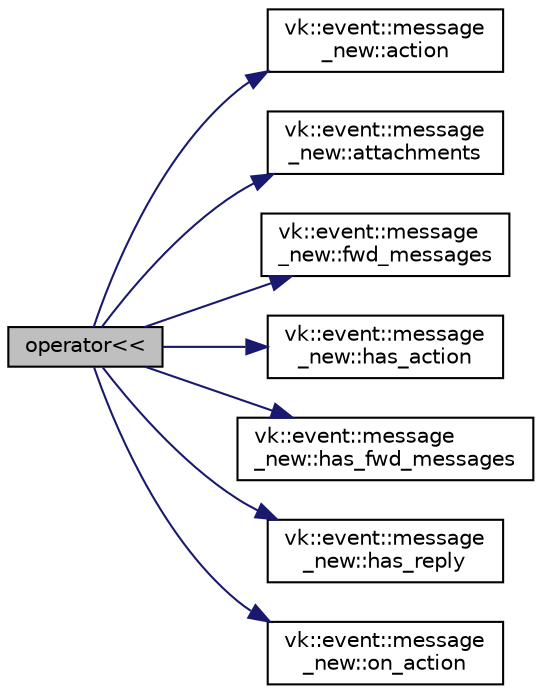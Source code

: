 digraph "operator&lt;&lt;"
{
 // LATEX_PDF_SIZE
  edge [fontname="Helvetica",fontsize="10",labelfontname="Helvetica",labelfontsize="10"];
  node [fontname="Helvetica",fontsize="10",shape=record];
  rankdir="LR";
  Node1 [label="operator\<\<",height=0.2,width=0.4,color="black", fillcolor="grey75", style="filled", fontcolor="black",tooltip=" "];
  Node1 -> Node2 [color="midnightblue",fontsize="10",style="solid",fontname="Helvetica"];
  Node2 [label="vk::event::message\l_new::action",height=0.2,width=0.4,color="black", fillcolor="white", style="filled",URL="$classvk_1_1event_1_1message__new.html#a45362e76164274b8eac73c649416fde1",tooltip="Try get action."];
  Node1 -> Node3 [color="midnightblue",fontsize="10",style="solid",fontname="Helvetica"];
  Node3 [label="vk::event::message\l_new::attachments",height=0.2,width=0.4,color="black", fillcolor="white", style="filled",URL="$classvk_1_1event_1_1message__new.html#aecbaf001c49386810a482d2b6345cc08",tooltip="Get attachments vector."];
  Node1 -> Node4 [color="midnightblue",fontsize="10",style="solid",fontname="Helvetica"];
  Node4 [label="vk::event::message\l_new::fwd_messages",height=0.2,width=0.4,color="black", fillcolor="white", style="filled",URL="$classvk_1_1event_1_1message__new.html#ac5da90e401ae4f946a867d9dc795e035",tooltip="Try get reply."];
  Node1 -> Node5 [color="midnightblue",fontsize="10",style="solid",fontname="Helvetica"];
  Node5 [label="vk::event::message\l_new::has_action",height=0.2,width=0.4,color="black", fillcolor="white", style="filled",URL="$classvk_1_1event_1_1message__new.html#a1b5c2d16241faa474a1d5c1aa66cadf4",tooltip="Check, if object has actions."];
  Node1 -> Node6 [color="midnightblue",fontsize="10",style="solid",fontname="Helvetica"];
  Node6 [label="vk::event::message\l_new::has_fwd_messages",height=0.2,width=0.4,color="black", fillcolor="white", style="filled",URL="$classvk_1_1event_1_1message__new.html#a9f5b1b6ff772d3efb202ce948ac1bb5d",tooltip="Check, if object contains forwarded messages."];
  Node1 -> Node7 [color="midnightblue",fontsize="10",style="solid",fontname="Helvetica"];
  Node7 [label="vk::event::message\l_new::has_reply",height=0.2,width=0.4,color="black", fillcolor="white", style="filled",URL="$classvk_1_1event_1_1message__new.html#a1dff1f6d7942903455faad4aa8343d0b",tooltip="Check, if object contains reply."];
  Node1 -> Node8 [color="midnightblue",fontsize="10",style="solid",fontname="Helvetica"];
  Node8 [label="vk::event::message\l_new::on_action",height=0.2,width=0.4,color="black", fillcolor="white", style="filled",URL="$classvk_1_1event_1_1message__new.html#abb43f3c812808c5a30a72e746d024743",tooltip="Check if message has requested action type."];
}
